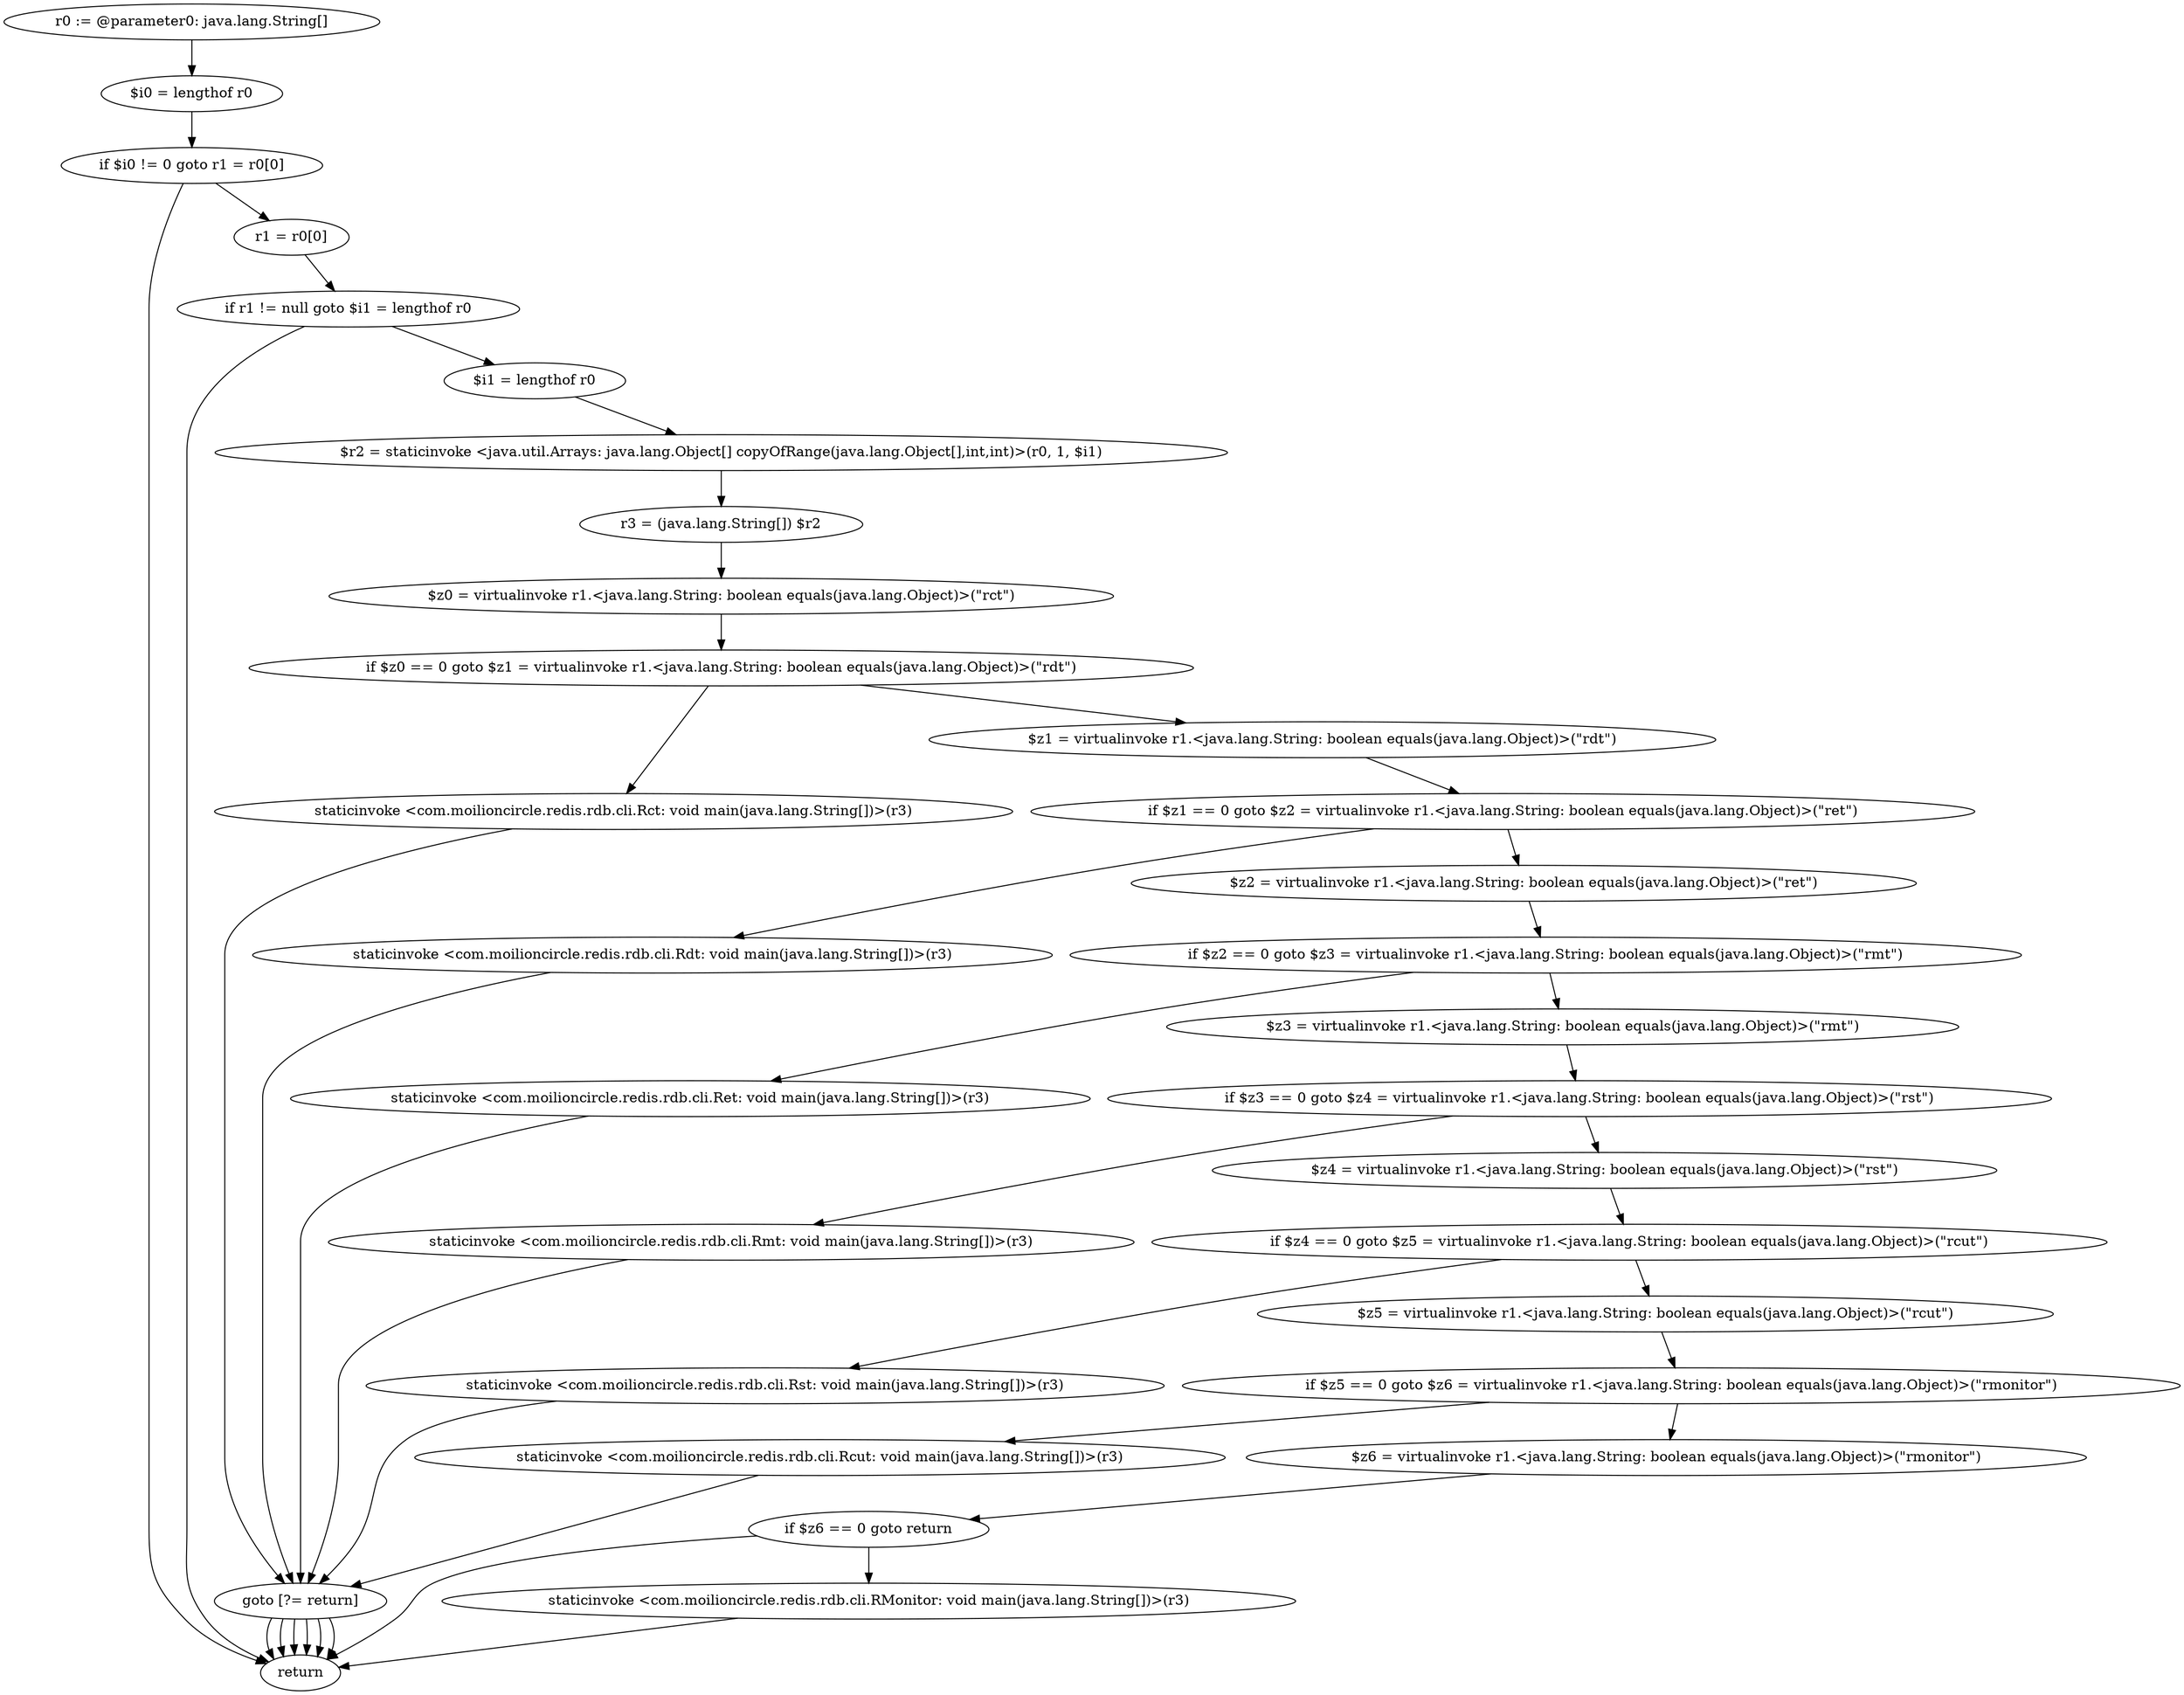 digraph "unitGraph" {
    "r0 := @parameter0: java.lang.String[]"
    "$i0 = lengthof r0"
    "if $i0 != 0 goto r1 = r0[0]"
    "return"
    "r1 = r0[0]"
    "if r1 != null goto $i1 = lengthof r0"
    "$i1 = lengthof r0"
    "$r2 = staticinvoke <java.util.Arrays: java.lang.Object[] copyOfRange(java.lang.Object[],int,int)>(r0, 1, $i1)"
    "r3 = (java.lang.String[]) $r2"
    "$z0 = virtualinvoke r1.<java.lang.String: boolean equals(java.lang.Object)>(\"rct\")"
    "if $z0 == 0 goto $z1 = virtualinvoke r1.<java.lang.String: boolean equals(java.lang.Object)>(\"rdt\")"
    "staticinvoke <com.moilioncircle.redis.rdb.cli.Rct: void main(java.lang.String[])>(r3)"
    "goto [?= return]"
    "$z1 = virtualinvoke r1.<java.lang.String: boolean equals(java.lang.Object)>(\"rdt\")"
    "if $z1 == 0 goto $z2 = virtualinvoke r1.<java.lang.String: boolean equals(java.lang.Object)>(\"ret\")"
    "staticinvoke <com.moilioncircle.redis.rdb.cli.Rdt: void main(java.lang.String[])>(r3)"
    "$z2 = virtualinvoke r1.<java.lang.String: boolean equals(java.lang.Object)>(\"ret\")"
    "if $z2 == 0 goto $z3 = virtualinvoke r1.<java.lang.String: boolean equals(java.lang.Object)>(\"rmt\")"
    "staticinvoke <com.moilioncircle.redis.rdb.cli.Ret: void main(java.lang.String[])>(r3)"
    "$z3 = virtualinvoke r1.<java.lang.String: boolean equals(java.lang.Object)>(\"rmt\")"
    "if $z3 == 0 goto $z4 = virtualinvoke r1.<java.lang.String: boolean equals(java.lang.Object)>(\"rst\")"
    "staticinvoke <com.moilioncircle.redis.rdb.cli.Rmt: void main(java.lang.String[])>(r3)"
    "$z4 = virtualinvoke r1.<java.lang.String: boolean equals(java.lang.Object)>(\"rst\")"
    "if $z4 == 0 goto $z5 = virtualinvoke r1.<java.lang.String: boolean equals(java.lang.Object)>(\"rcut\")"
    "staticinvoke <com.moilioncircle.redis.rdb.cli.Rst: void main(java.lang.String[])>(r3)"
    "$z5 = virtualinvoke r1.<java.lang.String: boolean equals(java.lang.Object)>(\"rcut\")"
    "if $z5 == 0 goto $z6 = virtualinvoke r1.<java.lang.String: boolean equals(java.lang.Object)>(\"rmonitor\")"
    "staticinvoke <com.moilioncircle.redis.rdb.cli.Rcut: void main(java.lang.String[])>(r3)"
    "$z6 = virtualinvoke r1.<java.lang.String: boolean equals(java.lang.Object)>(\"rmonitor\")"
    "if $z6 == 0 goto return"
    "staticinvoke <com.moilioncircle.redis.rdb.cli.RMonitor: void main(java.lang.String[])>(r3)"
    "r0 := @parameter0: java.lang.String[]"->"$i0 = lengthof r0";
    "$i0 = lengthof r0"->"if $i0 != 0 goto r1 = r0[0]";
    "if $i0 != 0 goto r1 = r0[0]"->"return";
    "if $i0 != 0 goto r1 = r0[0]"->"r1 = r0[0]";
    "r1 = r0[0]"->"if r1 != null goto $i1 = lengthof r0";
    "if r1 != null goto $i1 = lengthof r0"->"return";
    "if r1 != null goto $i1 = lengthof r0"->"$i1 = lengthof r0";
    "$i1 = lengthof r0"->"$r2 = staticinvoke <java.util.Arrays: java.lang.Object[] copyOfRange(java.lang.Object[],int,int)>(r0, 1, $i1)";
    "$r2 = staticinvoke <java.util.Arrays: java.lang.Object[] copyOfRange(java.lang.Object[],int,int)>(r0, 1, $i1)"->"r3 = (java.lang.String[]) $r2";
    "r3 = (java.lang.String[]) $r2"->"$z0 = virtualinvoke r1.<java.lang.String: boolean equals(java.lang.Object)>(\"rct\")";
    "$z0 = virtualinvoke r1.<java.lang.String: boolean equals(java.lang.Object)>(\"rct\")"->"if $z0 == 0 goto $z1 = virtualinvoke r1.<java.lang.String: boolean equals(java.lang.Object)>(\"rdt\")";
    "if $z0 == 0 goto $z1 = virtualinvoke r1.<java.lang.String: boolean equals(java.lang.Object)>(\"rdt\")"->"staticinvoke <com.moilioncircle.redis.rdb.cli.Rct: void main(java.lang.String[])>(r3)";
    "if $z0 == 0 goto $z1 = virtualinvoke r1.<java.lang.String: boolean equals(java.lang.Object)>(\"rdt\")"->"$z1 = virtualinvoke r1.<java.lang.String: boolean equals(java.lang.Object)>(\"rdt\")";
    "staticinvoke <com.moilioncircle.redis.rdb.cli.Rct: void main(java.lang.String[])>(r3)"->"goto [?= return]";
    "goto [?= return]"->"return";
    "$z1 = virtualinvoke r1.<java.lang.String: boolean equals(java.lang.Object)>(\"rdt\")"->"if $z1 == 0 goto $z2 = virtualinvoke r1.<java.lang.String: boolean equals(java.lang.Object)>(\"ret\")";
    "if $z1 == 0 goto $z2 = virtualinvoke r1.<java.lang.String: boolean equals(java.lang.Object)>(\"ret\")"->"staticinvoke <com.moilioncircle.redis.rdb.cli.Rdt: void main(java.lang.String[])>(r3)";
    "if $z1 == 0 goto $z2 = virtualinvoke r1.<java.lang.String: boolean equals(java.lang.Object)>(\"ret\")"->"$z2 = virtualinvoke r1.<java.lang.String: boolean equals(java.lang.Object)>(\"ret\")";
    "staticinvoke <com.moilioncircle.redis.rdb.cli.Rdt: void main(java.lang.String[])>(r3)"->"goto [?= return]";
    "goto [?= return]"->"return";
    "$z2 = virtualinvoke r1.<java.lang.String: boolean equals(java.lang.Object)>(\"ret\")"->"if $z2 == 0 goto $z3 = virtualinvoke r1.<java.lang.String: boolean equals(java.lang.Object)>(\"rmt\")";
    "if $z2 == 0 goto $z3 = virtualinvoke r1.<java.lang.String: boolean equals(java.lang.Object)>(\"rmt\")"->"staticinvoke <com.moilioncircle.redis.rdb.cli.Ret: void main(java.lang.String[])>(r3)";
    "if $z2 == 0 goto $z3 = virtualinvoke r1.<java.lang.String: boolean equals(java.lang.Object)>(\"rmt\")"->"$z3 = virtualinvoke r1.<java.lang.String: boolean equals(java.lang.Object)>(\"rmt\")";
    "staticinvoke <com.moilioncircle.redis.rdb.cli.Ret: void main(java.lang.String[])>(r3)"->"goto [?= return]";
    "goto [?= return]"->"return";
    "$z3 = virtualinvoke r1.<java.lang.String: boolean equals(java.lang.Object)>(\"rmt\")"->"if $z3 == 0 goto $z4 = virtualinvoke r1.<java.lang.String: boolean equals(java.lang.Object)>(\"rst\")";
    "if $z3 == 0 goto $z4 = virtualinvoke r1.<java.lang.String: boolean equals(java.lang.Object)>(\"rst\")"->"staticinvoke <com.moilioncircle.redis.rdb.cli.Rmt: void main(java.lang.String[])>(r3)";
    "if $z3 == 0 goto $z4 = virtualinvoke r1.<java.lang.String: boolean equals(java.lang.Object)>(\"rst\")"->"$z4 = virtualinvoke r1.<java.lang.String: boolean equals(java.lang.Object)>(\"rst\")";
    "staticinvoke <com.moilioncircle.redis.rdb.cli.Rmt: void main(java.lang.String[])>(r3)"->"goto [?= return]";
    "goto [?= return]"->"return";
    "$z4 = virtualinvoke r1.<java.lang.String: boolean equals(java.lang.Object)>(\"rst\")"->"if $z4 == 0 goto $z5 = virtualinvoke r1.<java.lang.String: boolean equals(java.lang.Object)>(\"rcut\")";
    "if $z4 == 0 goto $z5 = virtualinvoke r1.<java.lang.String: boolean equals(java.lang.Object)>(\"rcut\")"->"staticinvoke <com.moilioncircle.redis.rdb.cli.Rst: void main(java.lang.String[])>(r3)";
    "if $z4 == 0 goto $z5 = virtualinvoke r1.<java.lang.String: boolean equals(java.lang.Object)>(\"rcut\")"->"$z5 = virtualinvoke r1.<java.lang.String: boolean equals(java.lang.Object)>(\"rcut\")";
    "staticinvoke <com.moilioncircle.redis.rdb.cli.Rst: void main(java.lang.String[])>(r3)"->"goto [?= return]";
    "goto [?= return]"->"return";
    "$z5 = virtualinvoke r1.<java.lang.String: boolean equals(java.lang.Object)>(\"rcut\")"->"if $z5 == 0 goto $z6 = virtualinvoke r1.<java.lang.String: boolean equals(java.lang.Object)>(\"rmonitor\")";
    "if $z5 == 0 goto $z6 = virtualinvoke r1.<java.lang.String: boolean equals(java.lang.Object)>(\"rmonitor\")"->"staticinvoke <com.moilioncircle.redis.rdb.cli.Rcut: void main(java.lang.String[])>(r3)";
    "if $z5 == 0 goto $z6 = virtualinvoke r1.<java.lang.String: boolean equals(java.lang.Object)>(\"rmonitor\")"->"$z6 = virtualinvoke r1.<java.lang.String: boolean equals(java.lang.Object)>(\"rmonitor\")";
    "staticinvoke <com.moilioncircle.redis.rdb.cli.Rcut: void main(java.lang.String[])>(r3)"->"goto [?= return]";
    "goto [?= return]"->"return";
    "$z6 = virtualinvoke r1.<java.lang.String: boolean equals(java.lang.Object)>(\"rmonitor\")"->"if $z6 == 0 goto return";
    "if $z6 == 0 goto return"->"staticinvoke <com.moilioncircle.redis.rdb.cli.RMonitor: void main(java.lang.String[])>(r3)";
    "if $z6 == 0 goto return"->"return";
    "staticinvoke <com.moilioncircle.redis.rdb.cli.RMonitor: void main(java.lang.String[])>(r3)"->"return";
}
